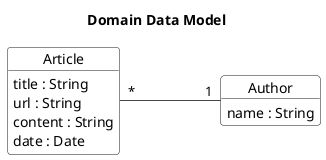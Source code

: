 @startuml "Domain Data Model"
!theme vibrant
skinparam object {
    BackgroundColor white
}

skinparam nodesep 100
skinparam FileFontName SansSerif
title Domain Data Model

object Article {
    title : String
    url : String
    content : String
    date : Date
}

object Author {
    name : String
}

Article "*" - "1" Author

@enduml